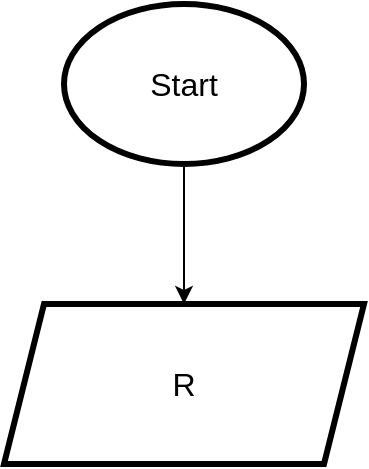 <mxfile>
    <diagram id="sjxXFYfTVjkmvpK5Mq8S" name="Page-1">
        <mxGraphModel dx="646" dy="450" grid="1" gridSize="10" guides="1" tooltips="1" connect="1" arrows="1" fold="1" page="1" pageScale="1" pageWidth="827" pageHeight="1169" math="0" shadow="0">
            <root>
                <mxCell id="0"/>
                <mxCell id="1" parent="0"/>
                <mxCell id="4" value="" style="edgeStyle=none;html=1;fontSize=16;" edge="1" parent="1" source="2" target="3">
                    <mxGeometry relative="1" as="geometry"/>
                </mxCell>
                <mxCell id="2" value="&lt;font style=&quot;font-size: 16px;&quot;&gt;Start&lt;/font&gt;" style="ellipse;whiteSpace=wrap;html=1;rounded=1;strokeWidth=3;" parent="1" vertex="1">
                    <mxGeometry x="120" y="60" width="120" height="80" as="geometry"/>
                </mxCell>
                <mxCell id="3" value="R" style="shape=parallelogram;perimeter=parallelogramPerimeter;whiteSpace=wrap;html=1;fixedSize=1;strokeWidth=3;fontSize=16;" vertex="1" parent="1">
                    <mxGeometry x="90" y="210" width="180" height="80" as="geometry"/>
                </mxCell>
            </root>
        </mxGraphModel>
    </diagram>
</mxfile>